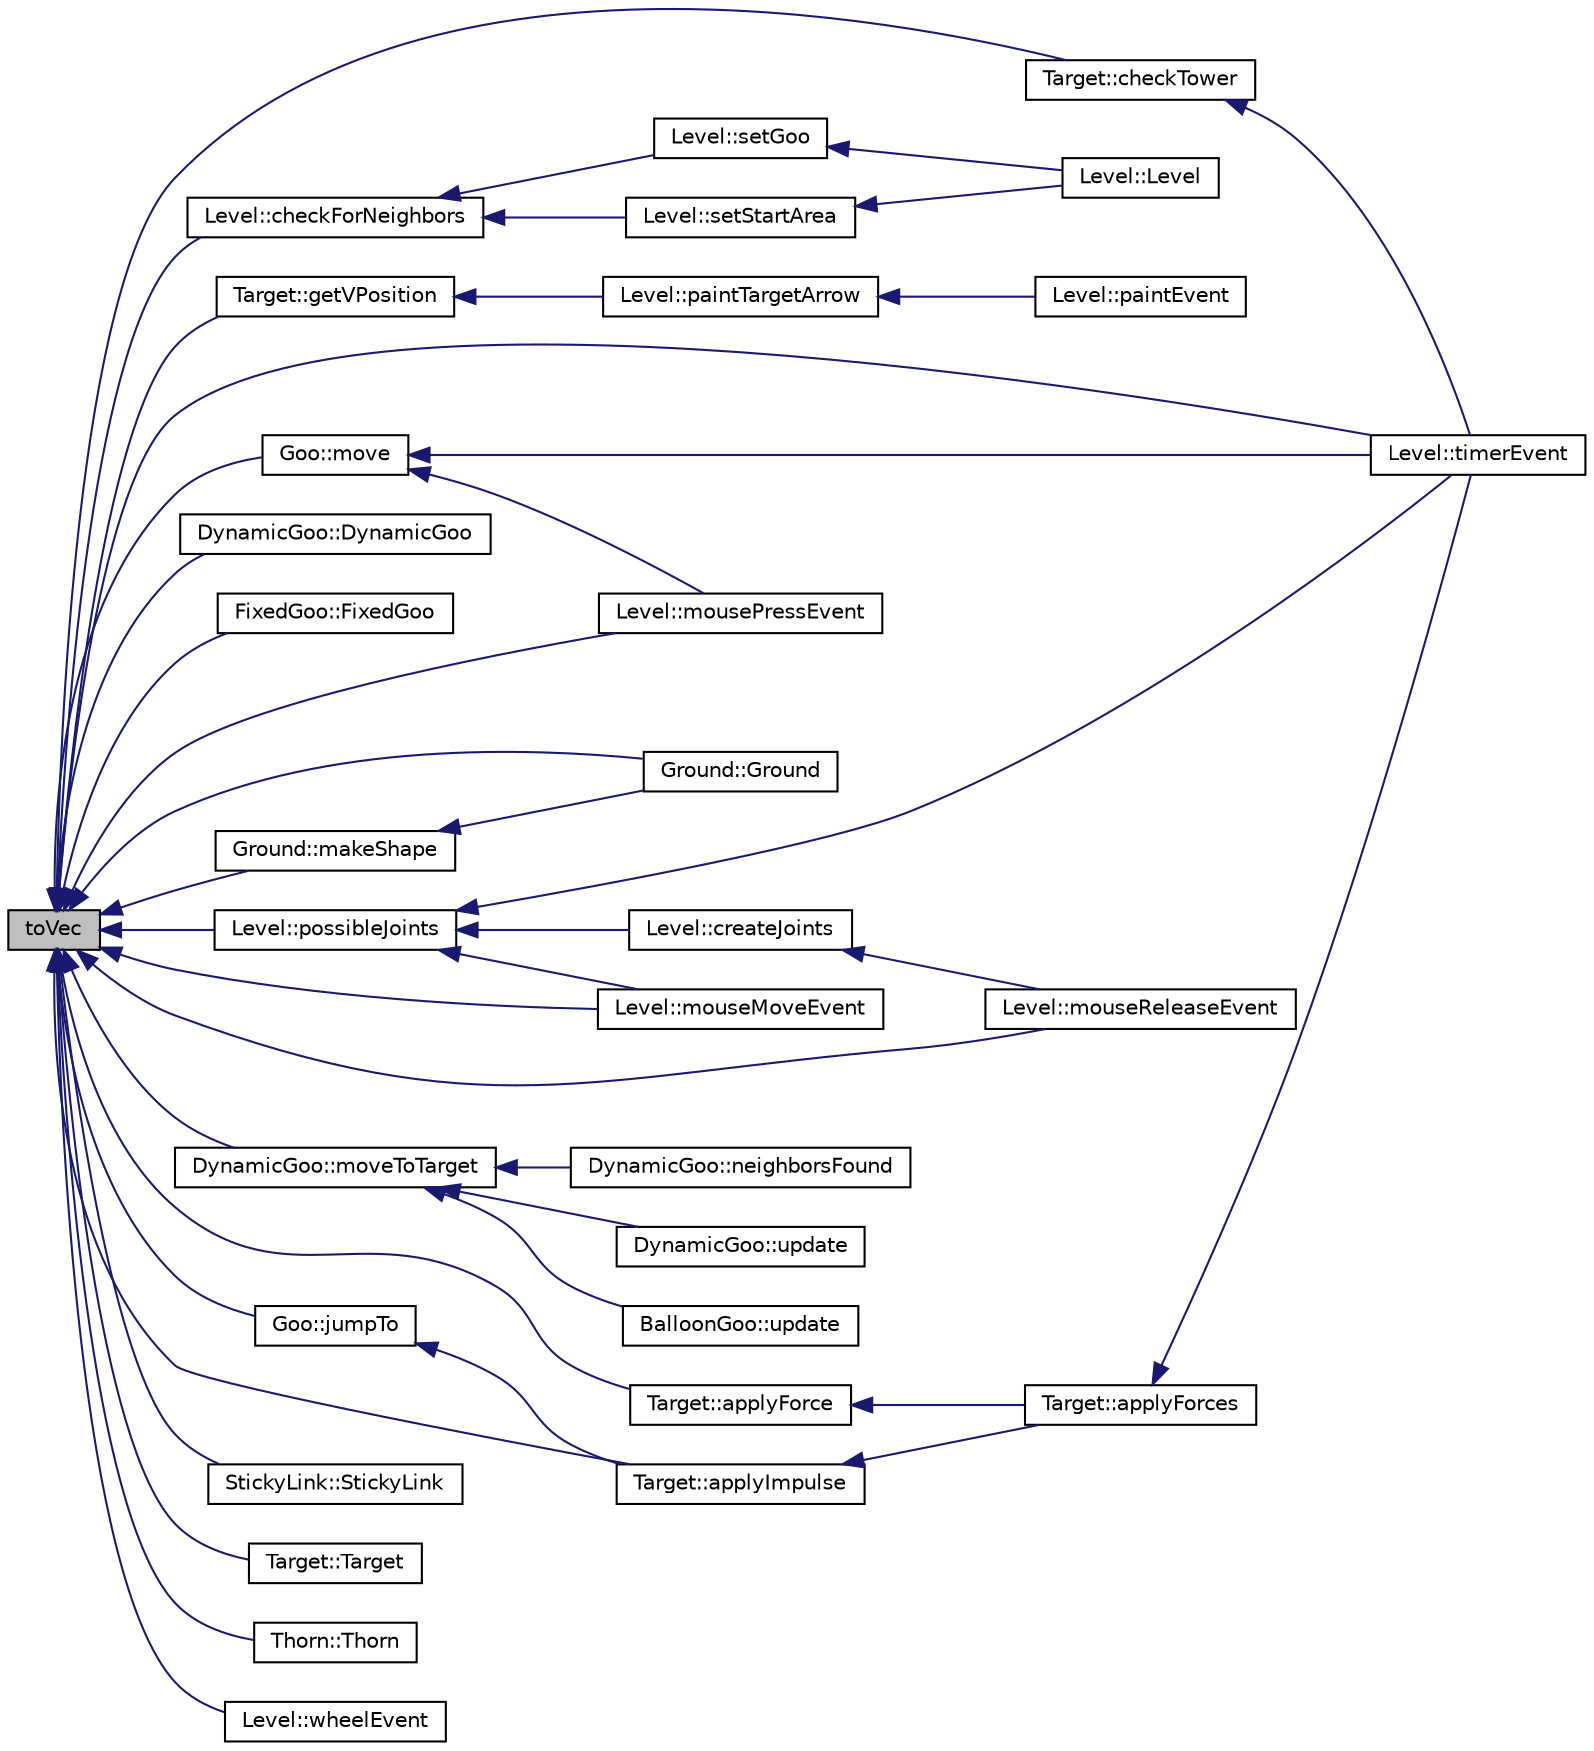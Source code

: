 digraph G
{
  edge [fontname="Helvetica",fontsize="10",labelfontname="Helvetica",labelfontsize="10"];
  node [fontname="Helvetica",fontsize="10",shape=record];
  rankdir="LR";
  Node1 [label="toVec",height=0.2,width=0.4,color="black", fillcolor="grey75", style="filled" fontcolor="black"];
  Node1 -> Node2 [dir="back",color="midnightblue",fontsize="10",style="solid",fontname="Helvetica"];
  Node2 [label="Target::applyForce",height=0.2,width=0.4,color="black", fillcolor="white", style="filled",URL="$classTarget.html#a0df704809ddf39b233c2f144af6e805a"];
  Node2 -> Node3 [dir="back",color="midnightblue",fontsize="10",style="solid",fontname="Helvetica"];
  Node3 [label="Target::applyForces",height=0.2,width=0.4,color="black", fillcolor="white", style="filled",URL="$classTarget.html#af7417d1a5f45b07919cfcc3aede4d4be"];
  Node3 -> Node4 [dir="back",color="midnightblue",fontsize="10",style="solid",fontname="Helvetica"];
  Node4 [label="Level::timerEvent",height=0.2,width=0.4,color="black", fillcolor="white", style="filled",URL="$classLevel.html#a47263f00b559de3fce0164f9efac0f6b"];
  Node1 -> Node5 [dir="back",color="midnightblue",fontsize="10",style="solid",fontname="Helvetica"];
  Node5 [label="Target::applyImpulse",height=0.2,width=0.4,color="black", fillcolor="white", style="filled",URL="$classTarget.html#a6d597b44d774f30629c6a2837dfed004"];
  Node5 -> Node3 [dir="back",color="midnightblue",fontsize="10",style="solid",fontname="Helvetica"];
  Node1 -> Node6 [dir="back",color="midnightblue",fontsize="10",style="solid",fontname="Helvetica"];
  Node6 [label="Level::checkForNeighbors",height=0.2,width=0.4,color="black", fillcolor="white", style="filled",URL="$classLevel.html#abf371e69e0fabb441781b653a5050b21"];
  Node6 -> Node7 [dir="back",color="midnightblue",fontsize="10",style="solid",fontname="Helvetica"];
  Node7 [label="Level::setStartArea",height=0.2,width=0.4,color="black", fillcolor="white", style="filled",URL="$classLevel.html#ab70095fd87905c7905f13526919632d4"];
  Node7 -> Node8 [dir="back",color="midnightblue",fontsize="10",style="solid",fontname="Helvetica"];
  Node8 [label="Level::Level",height=0.2,width=0.4,color="black", fillcolor="white", style="filled",URL="$classLevel.html#aab4805fc7397cd5ab9d9852a1d403a0d"];
  Node6 -> Node9 [dir="back",color="midnightblue",fontsize="10",style="solid",fontname="Helvetica"];
  Node9 [label="Level::setGoo",height=0.2,width=0.4,color="black", fillcolor="white", style="filled",URL="$classLevel.html#ab1fa2ff467715c3792df7c3b35cf7ca6"];
  Node9 -> Node8 [dir="back",color="midnightblue",fontsize="10",style="solid",fontname="Helvetica"];
  Node1 -> Node10 [dir="back",color="midnightblue",fontsize="10",style="solid",fontname="Helvetica"];
  Node10 [label="Target::checkTower",height=0.2,width=0.4,color="black", fillcolor="white", style="filled",URL="$classTarget.html#a08a3e19c3838551ac7356f7eb6c68fd9"];
  Node10 -> Node4 [dir="back",color="midnightblue",fontsize="10",style="solid",fontname="Helvetica"];
  Node1 -> Node11 [dir="back",color="midnightblue",fontsize="10",style="solid",fontname="Helvetica"];
  Node11 [label="DynamicGoo::DynamicGoo",height=0.2,width=0.4,color="black", fillcolor="white", style="filled",URL="$classDynamicGoo.html#aabbf283fe857f1db74fb4f8ded1f33fe"];
  Node1 -> Node12 [dir="back",color="midnightblue",fontsize="10",style="solid",fontname="Helvetica"];
  Node12 [label="FixedGoo::FixedGoo",height=0.2,width=0.4,color="black", fillcolor="white", style="filled",URL="$classFixedGoo.html#a63d4b9a1681ee944ceb2965bb9ed29fb"];
  Node1 -> Node13 [dir="back",color="midnightblue",fontsize="10",style="solid",fontname="Helvetica"];
  Node13 [label="Target::getVPosition",height=0.2,width=0.4,color="black", fillcolor="white", style="filled",URL="$classTarget.html#a90bf685883822cfc1a74e677eb793157"];
  Node13 -> Node14 [dir="back",color="midnightblue",fontsize="10",style="solid",fontname="Helvetica"];
  Node14 [label="Level::paintTargetArrow",height=0.2,width=0.4,color="black", fillcolor="white", style="filled",URL="$classLevel.html#a7a1c674b0d37983af6cc463e4b3e9c52"];
  Node14 -> Node15 [dir="back",color="midnightblue",fontsize="10",style="solid",fontname="Helvetica"];
  Node15 [label="Level::paintEvent",height=0.2,width=0.4,color="black", fillcolor="white", style="filled",URL="$classLevel.html#a20324b2e333c1fe625d150ae530843e3"];
  Node1 -> Node16 [dir="back",color="midnightblue",fontsize="10",style="solid",fontname="Helvetica"];
  Node16 [label="Ground::Ground",height=0.2,width=0.4,color="black", fillcolor="white", style="filled",URL="$classGround.html#aa674d05fcb266cc3f0d47761c16c976f"];
  Node1 -> Node17 [dir="back",color="midnightblue",fontsize="10",style="solid",fontname="Helvetica"];
  Node17 [label="Goo::jumpTo",height=0.2,width=0.4,color="black", fillcolor="white", style="filled",URL="$classGoo.html#a3a30993d73e8074fc71a6ec6bcd0b663"];
  Node17 -> Node5 [dir="back",color="midnightblue",fontsize="10",style="solid",fontname="Helvetica"];
  Node1 -> Node18 [dir="back",color="midnightblue",fontsize="10",style="solid",fontname="Helvetica"];
  Node18 [label="Ground::makeShape",height=0.2,width=0.4,color="black", fillcolor="white", style="filled",URL="$classGround.html#acc03b6f88969121dbad471e4dfd4dc2d"];
  Node18 -> Node16 [dir="back",color="midnightblue",fontsize="10",style="solid",fontname="Helvetica"];
  Node1 -> Node19 [dir="back",color="midnightblue",fontsize="10",style="solid",fontname="Helvetica"];
  Node19 [label="Level::mouseMoveEvent",height=0.2,width=0.4,color="black", fillcolor="white", style="filled",URL="$classLevel.html#a7221d73229e77fcddcfe04205f00daac"];
  Node1 -> Node20 [dir="back",color="midnightblue",fontsize="10",style="solid",fontname="Helvetica"];
  Node20 [label="Level::mousePressEvent",height=0.2,width=0.4,color="black", fillcolor="white", style="filled",URL="$classLevel.html#a1c79d132de43fe2a6b054e0396af43f7"];
  Node1 -> Node21 [dir="back",color="midnightblue",fontsize="10",style="solid",fontname="Helvetica"];
  Node21 [label="Level::mouseReleaseEvent",height=0.2,width=0.4,color="black", fillcolor="white", style="filled",URL="$classLevel.html#a77722ba24f938b7a0707f755e635a8f6"];
  Node1 -> Node22 [dir="back",color="midnightblue",fontsize="10",style="solid",fontname="Helvetica"];
  Node22 [label="Goo::move",height=0.2,width=0.4,color="black", fillcolor="white", style="filled",URL="$classGoo.html#a691dc7a672469d3f6b27b608df365cb6"];
  Node22 -> Node4 [dir="back",color="midnightblue",fontsize="10",style="solid",fontname="Helvetica"];
  Node22 -> Node20 [dir="back",color="midnightblue",fontsize="10",style="solid",fontname="Helvetica"];
  Node1 -> Node23 [dir="back",color="midnightblue",fontsize="10",style="solid",fontname="Helvetica"];
  Node23 [label="DynamicGoo::moveToTarget",height=0.2,width=0.4,color="black", fillcolor="white", style="filled",URL="$classDynamicGoo.html#ab7b16f5f503004a0d55f824e9c7d5c28"];
  Node23 -> Node24 [dir="back",color="midnightblue",fontsize="10",style="solid",fontname="Helvetica"];
  Node24 [label="BalloonGoo::update",height=0.2,width=0.4,color="black", fillcolor="white", style="filled",URL="$classBalloonGoo.html#af5f6a827b0786213637689f48ca7e329"];
  Node23 -> Node25 [dir="back",color="midnightblue",fontsize="10",style="solid",fontname="Helvetica"];
  Node25 [label="DynamicGoo::neighborsFound",height=0.2,width=0.4,color="black", fillcolor="white", style="filled",URL="$classDynamicGoo.html#ae8998daa33c6cc471d70c16fbb752075"];
  Node23 -> Node26 [dir="back",color="midnightblue",fontsize="10",style="solid",fontname="Helvetica"];
  Node26 [label="DynamicGoo::update",height=0.2,width=0.4,color="black", fillcolor="white", style="filled",URL="$classDynamicGoo.html#a6e921cea42c85947d4a7757f7f2d454d"];
  Node1 -> Node27 [dir="back",color="midnightblue",fontsize="10",style="solid",fontname="Helvetica"];
  Node27 [label="Level::possibleJoints",height=0.2,width=0.4,color="black", fillcolor="white", style="filled",URL="$classLevel.html#a621fa42856df90cfe131ccfa5cf283a3"];
  Node27 -> Node28 [dir="back",color="midnightblue",fontsize="10",style="solid",fontname="Helvetica"];
  Node28 [label="Level::createJoints",height=0.2,width=0.4,color="black", fillcolor="white", style="filled",URL="$classLevel.html#a753ed1a47f268859a713123dc640839c"];
  Node28 -> Node21 [dir="back",color="midnightblue",fontsize="10",style="solid",fontname="Helvetica"];
  Node27 -> Node4 [dir="back",color="midnightblue",fontsize="10",style="solid",fontname="Helvetica"];
  Node27 -> Node19 [dir="back",color="midnightblue",fontsize="10",style="solid",fontname="Helvetica"];
  Node1 -> Node29 [dir="back",color="midnightblue",fontsize="10",style="solid",fontname="Helvetica"];
  Node29 [label="StickyLink::StickyLink",height=0.2,width=0.4,color="black", fillcolor="white", style="filled",URL="$classStickyLink.html#af0fb97e079fa5b00f9db01581a49562b"];
  Node1 -> Node30 [dir="back",color="midnightblue",fontsize="10",style="solid",fontname="Helvetica"];
  Node30 [label="Target::Target",height=0.2,width=0.4,color="black", fillcolor="white", style="filled",URL="$classTarget.html#a7b780ad10a34d8bca2203827df095d53"];
  Node1 -> Node31 [dir="back",color="midnightblue",fontsize="10",style="solid",fontname="Helvetica"];
  Node31 [label="Thorn::Thorn",height=0.2,width=0.4,color="black", fillcolor="white", style="filled",URL="$classThorn.html#a526091e34b8625d6dec63e605aca8de5"];
  Node1 -> Node4 [dir="back",color="midnightblue",fontsize="10",style="solid",fontname="Helvetica"];
  Node1 -> Node32 [dir="back",color="midnightblue",fontsize="10",style="solid",fontname="Helvetica"];
  Node32 [label="Level::wheelEvent",height=0.2,width=0.4,color="black", fillcolor="white", style="filled",URL="$classLevel.html#aff490e6567883a3156fe0a88fbf00f82"];
}
